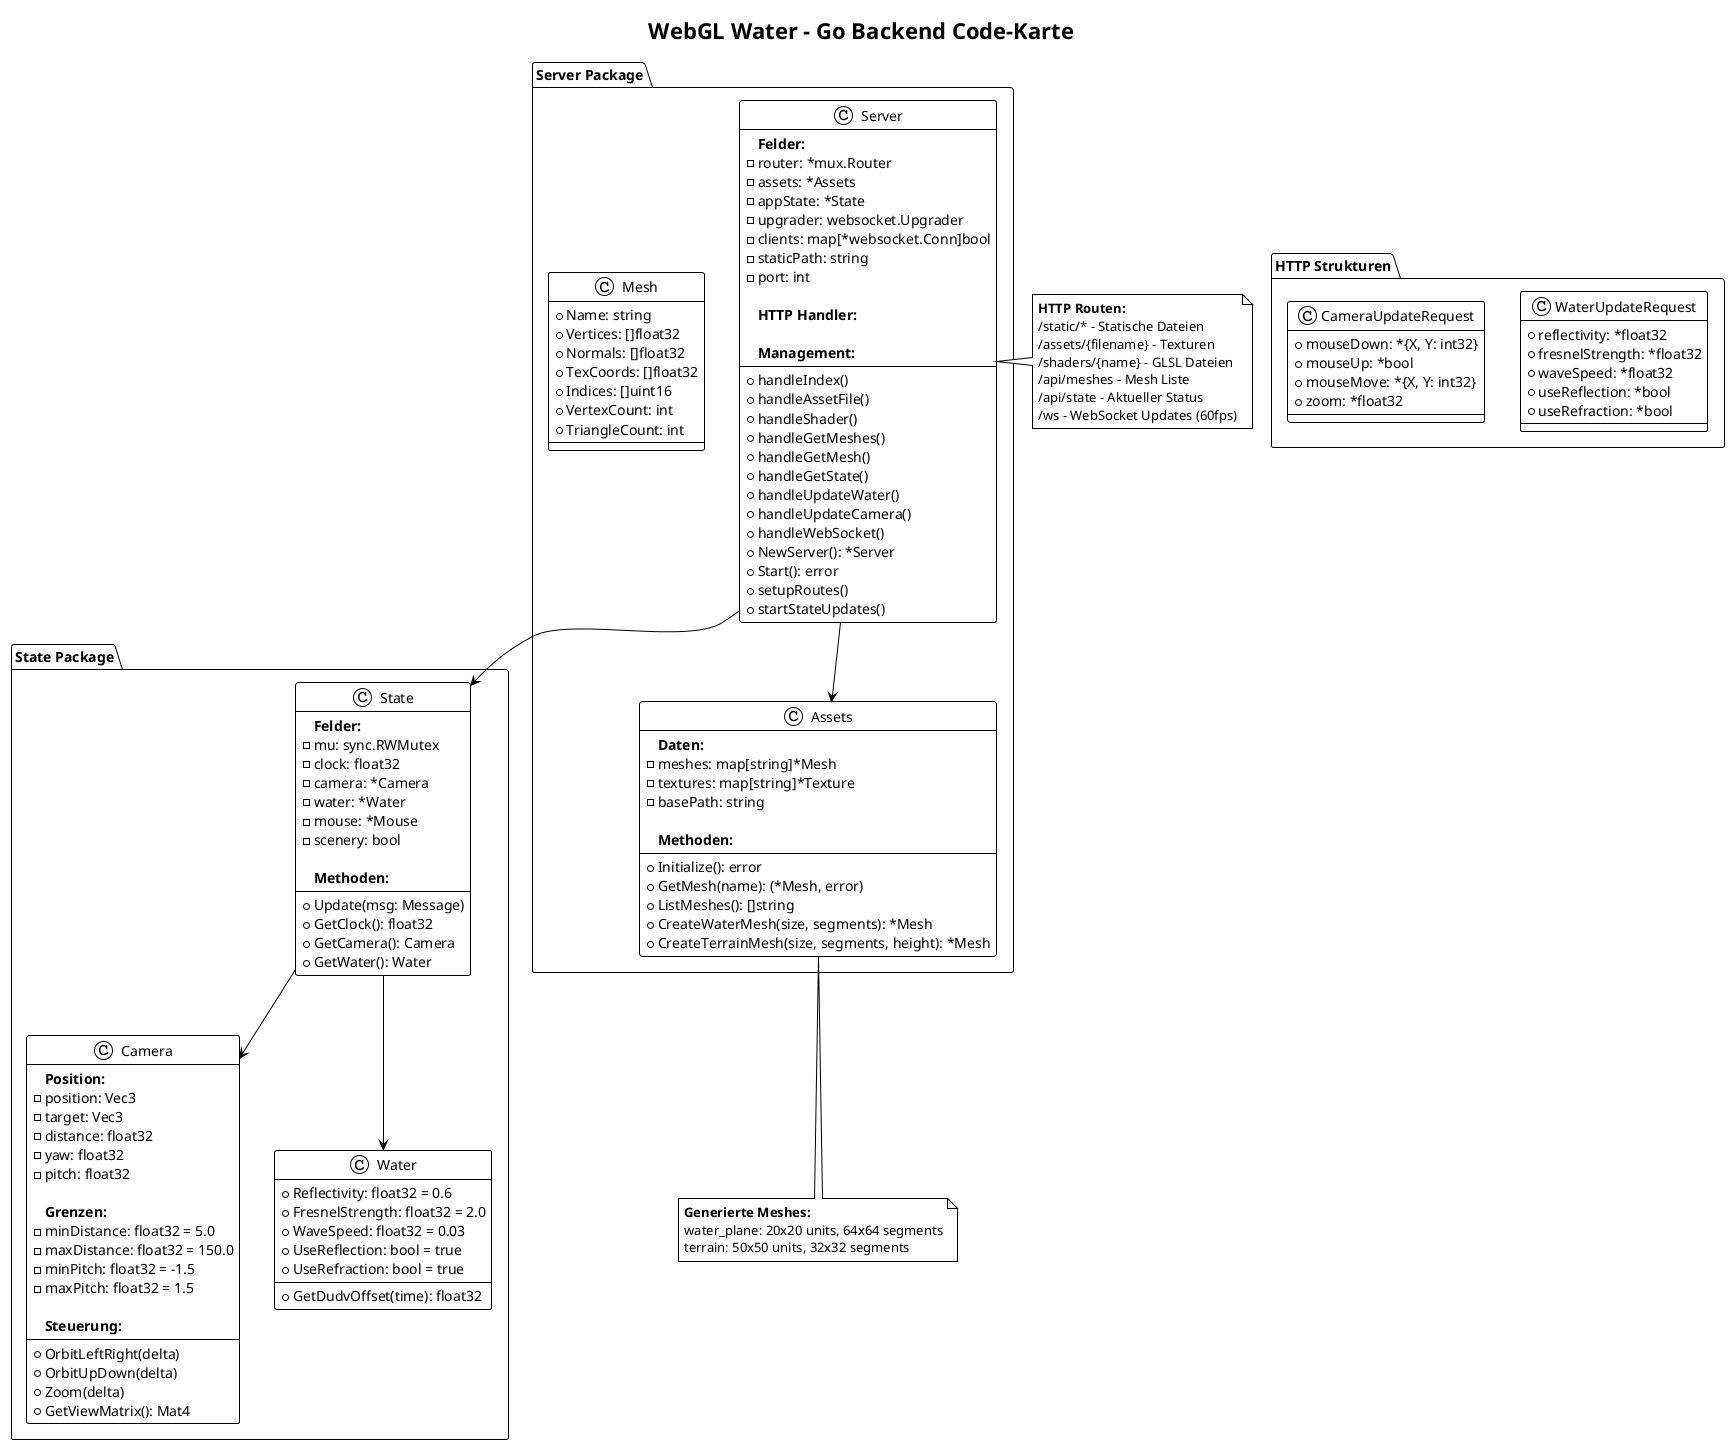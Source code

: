 @startuml Go Backend Code Map
!theme plain

title WebGL Water - Go Backend Code-Karte

package "Server Package" {

  class Server {
    **Felder:**
    - router: *mux.Router
    - assets: *Assets
    - appState: *State
    - upgrader: websocket.Upgrader
    - clients: map[*websocket.Conn]bool
    - staticPath: string
    - port: int

    **HTTP Handler:**
    + handleIndex()
    + handleAssetFile()
    + handleShader()
    + handleGetMeshes()
    + handleGetMesh()
    + handleGetState()
    + handleUpdateWater()
    + handleUpdateCamera()
    + handleWebSocket()

    **Management:**
    + NewServer(): *Server
    + Start(): error
    + setupRoutes()
    + startStateUpdates()
  }

  class Assets {
    **Daten:**
    - meshes: map[string]*Mesh
    - textures: map[string]*Texture
    - basePath: string

    **Methoden:**
    + Initialize(): error
    + GetMesh(name): (*Mesh, error)
    + ListMeshes(): []string
    + CreateWaterMesh(size, segments): *Mesh
    + CreateTerrainMesh(size, segments, height): *Mesh
  }

  class Mesh {
    + Name: string
    + Vertices: []float32
    + Normals: []float32
    + TexCoords: []float32
    + Indices: []uint16
    + VertexCount: int
    + TriangleCount: int
  }

}

package "State Package" {

  class State {
    **Felder:**
    - mu: sync.RWMutex
    - clock: float32
    - camera: *Camera
    - water: *Water
    - mouse: *Mouse
    - scenery: bool

    **Methoden:**
    + Update(msg: Message)
    + GetClock(): float32
    + GetCamera(): Camera
    + GetWater(): Water
  }

  class Camera {
    **Position:**
    - position: Vec3
    - target: Vec3
    - distance: float32
    - yaw: float32
    - pitch: float32

    **Grenzen:**
    - minDistance: float32 = 5.0
    - maxDistance: float32 = 150.0
    - minPitch: float32 = -1.5
    - maxPitch: float32 = 1.5

    **Steuerung:**
    + OrbitLeftRight(delta)
    + OrbitUpDown(delta)
    + Zoom(delta)
    + GetViewMatrix(): Mat4
  }

  class Water {
    + Reflectivity: float32 = 0.6
    + FresnelStrength: float32 = 2.0
    + WaveSpeed: float32 = 0.03
    + UseReflection: bool = true
    + UseRefraction: bool = true
    + GetDudvOffset(time): float32
  }

}

package "HTTP Strukturen" {

  class WaterUpdateRequest {
    + reflectivity: *float32
    + fresnelStrength: *float32
    + waveSpeed: *float32
    + useReflection: *bool
    + useRefraction: *bool
  }

  class CameraUpdateRequest {
    + mouseDown: *{X, Y: int32}
    + mouseUp: *bool
    + mouseMove: *{X, Y: int32}
    + zoom: *float32
  }

}

Server --> Assets
Server --> State
State --> Camera
State --> Water

note right of Server
**HTTP Routen:**
/static/* - Statische Dateien
/assets/{filename} - Texturen
/shaders/{name} - GLSL Dateien
/api/meshes - Mesh Liste
/api/state - Aktueller Status
/ws - WebSocket Updates (60fps)
end note

note bottom of Assets
**Generierte Meshes:**
water_plane: 20x20 units, 64x64 segments
terrain: 50x50 units, 32x32 segments
end note

@enduml
